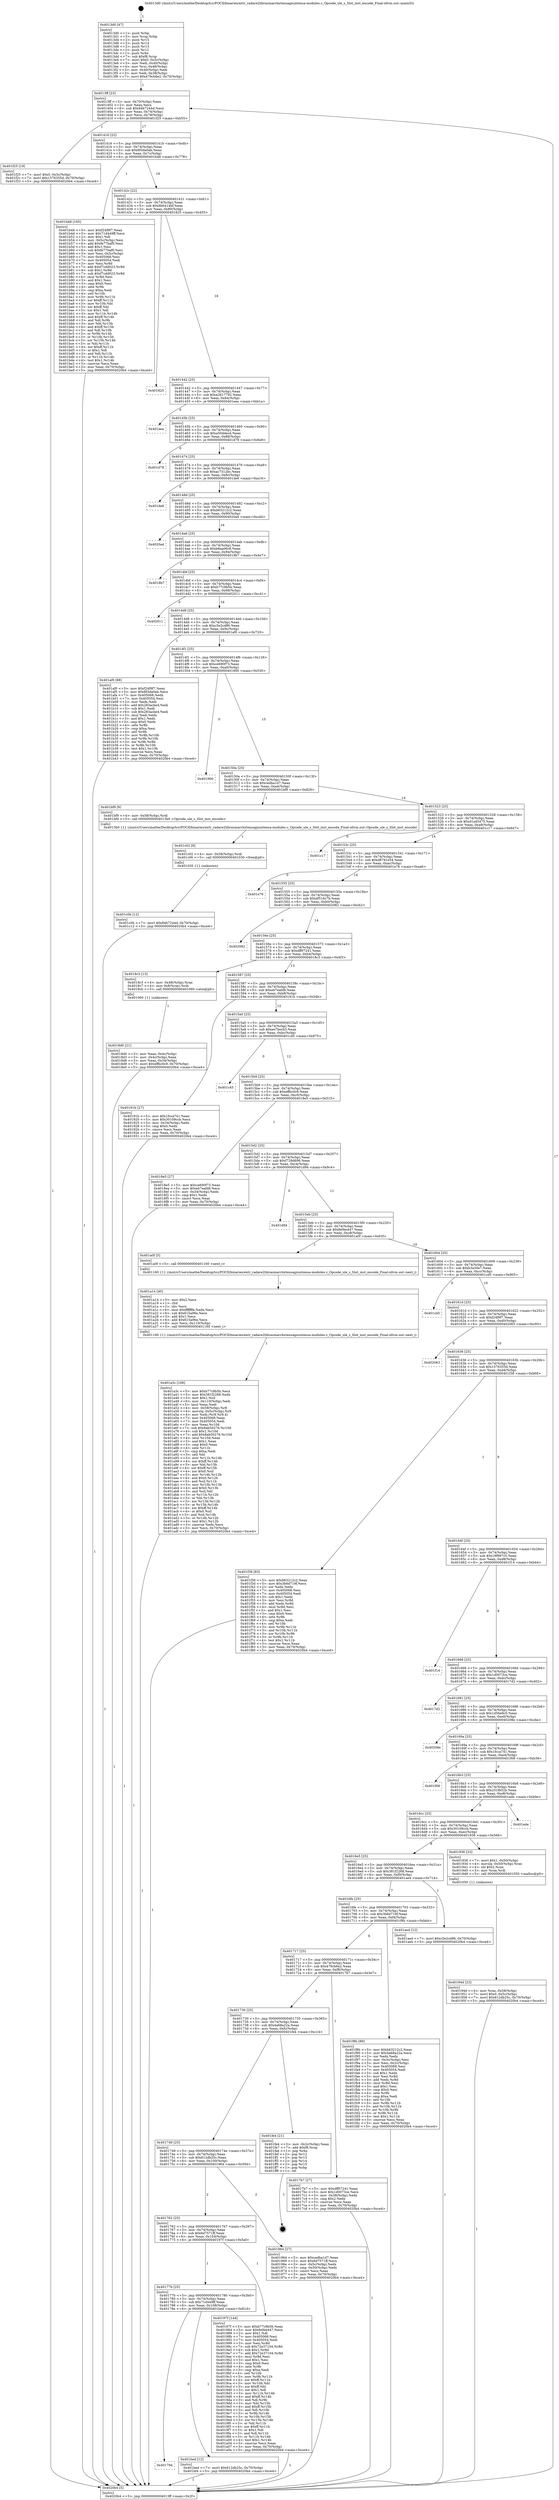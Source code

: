digraph "0x4013d0" {
  label = "0x4013d0 (/mnt/c/Users/mathe/Desktop/tcc/POCII/binaries/extr_radare2librasmarchxtensagnuxtensa-modules.c_Opcode_ule_s_Slot_inst_encode_Final-ollvm.out::main(0))"
  labelloc = "t"
  node[shape=record]

  Entry [label="",width=0.3,height=0.3,shape=circle,fillcolor=black,style=filled]
  "0x4013ff" [label="{
     0x4013ff [23]\l
     | [instrs]\l
     &nbsp;&nbsp;0x4013ff \<+3\>: mov -0x70(%rbp),%eax\l
     &nbsp;&nbsp;0x401402 \<+2\>: mov %eax,%ecx\l
     &nbsp;&nbsp;0x401404 \<+6\>: sub $0x84b7244d,%ecx\l
     &nbsp;&nbsp;0x40140a \<+3\>: mov %eax,-0x74(%rbp)\l
     &nbsp;&nbsp;0x40140d \<+3\>: mov %ecx,-0x78(%rbp)\l
     &nbsp;&nbsp;0x401410 \<+6\>: je 0000000000401f25 \<main+0xb55\>\l
  }"]
  "0x401f25" [label="{
     0x401f25 [19]\l
     | [instrs]\l
     &nbsp;&nbsp;0x401f25 \<+7\>: movl $0x0,-0x3c(%rbp)\l
     &nbsp;&nbsp;0x401f2c \<+7\>: movl $0x1576355d,-0x70(%rbp)\l
     &nbsp;&nbsp;0x401f33 \<+5\>: jmp 00000000004020b4 \<main+0xce4\>\l
  }"]
  "0x401416" [label="{
     0x401416 [22]\l
     | [instrs]\l
     &nbsp;&nbsp;0x401416 \<+5\>: jmp 000000000040141b \<main+0x4b\>\l
     &nbsp;&nbsp;0x40141b \<+3\>: mov -0x74(%rbp),%eax\l
     &nbsp;&nbsp;0x40141e \<+5\>: sub $0x8f3da0ab,%eax\l
     &nbsp;&nbsp;0x401423 \<+3\>: mov %eax,-0x7c(%rbp)\l
     &nbsp;&nbsp;0x401426 \<+6\>: je 0000000000401b48 \<main+0x778\>\l
  }"]
  Exit [label="",width=0.3,height=0.3,shape=circle,fillcolor=black,style=filled,peripheries=2]
  "0x401b48" [label="{
     0x401b48 [165]\l
     | [instrs]\l
     &nbsp;&nbsp;0x401b48 \<+5\>: mov $0xf24f9f7,%eax\l
     &nbsp;&nbsp;0x401b4d \<+5\>: mov $0x71d449ff,%ecx\l
     &nbsp;&nbsp;0x401b52 \<+2\>: mov $0x1,%dl\l
     &nbsp;&nbsp;0x401b54 \<+3\>: mov -0x5c(%rbp),%esi\l
     &nbsp;&nbsp;0x401b57 \<+6\>: add $0xfe77baf0,%esi\l
     &nbsp;&nbsp;0x401b5d \<+3\>: add $0x1,%esi\l
     &nbsp;&nbsp;0x401b60 \<+6\>: sub $0xfe77baf0,%esi\l
     &nbsp;&nbsp;0x401b66 \<+3\>: mov %esi,-0x5c(%rbp)\l
     &nbsp;&nbsp;0x401b69 \<+7\>: mov 0x405068,%esi\l
     &nbsp;&nbsp;0x401b70 \<+7\>: mov 0x405054,%edi\l
     &nbsp;&nbsp;0x401b77 \<+3\>: mov %esi,%r8d\l
     &nbsp;&nbsp;0x401b7a \<+7\>: add $0xf7cdd023,%r8d\l
     &nbsp;&nbsp;0x401b81 \<+4\>: sub $0x1,%r8d\l
     &nbsp;&nbsp;0x401b85 \<+7\>: sub $0xf7cdd023,%r8d\l
     &nbsp;&nbsp;0x401b8c \<+4\>: imul %r8d,%esi\l
     &nbsp;&nbsp;0x401b90 \<+3\>: and $0x1,%esi\l
     &nbsp;&nbsp;0x401b93 \<+3\>: cmp $0x0,%esi\l
     &nbsp;&nbsp;0x401b96 \<+4\>: sete %r9b\l
     &nbsp;&nbsp;0x401b9a \<+3\>: cmp $0xa,%edi\l
     &nbsp;&nbsp;0x401b9d \<+4\>: setl %r10b\l
     &nbsp;&nbsp;0x401ba1 \<+3\>: mov %r9b,%r11b\l
     &nbsp;&nbsp;0x401ba4 \<+4\>: xor $0xff,%r11b\l
     &nbsp;&nbsp;0x401ba8 \<+3\>: mov %r10b,%bl\l
     &nbsp;&nbsp;0x401bab \<+3\>: xor $0xff,%bl\l
     &nbsp;&nbsp;0x401bae \<+3\>: xor $0x1,%dl\l
     &nbsp;&nbsp;0x401bb1 \<+3\>: mov %r11b,%r14b\l
     &nbsp;&nbsp;0x401bb4 \<+4\>: and $0xff,%r14b\l
     &nbsp;&nbsp;0x401bb8 \<+3\>: and %dl,%r9b\l
     &nbsp;&nbsp;0x401bbb \<+3\>: mov %bl,%r15b\l
     &nbsp;&nbsp;0x401bbe \<+4\>: and $0xff,%r15b\l
     &nbsp;&nbsp;0x401bc2 \<+3\>: and %dl,%r10b\l
     &nbsp;&nbsp;0x401bc5 \<+3\>: or %r9b,%r14b\l
     &nbsp;&nbsp;0x401bc8 \<+3\>: or %r10b,%r15b\l
     &nbsp;&nbsp;0x401bcb \<+3\>: xor %r15b,%r14b\l
     &nbsp;&nbsp;0x401bce \<+3\>: or %bl,%r11b\l
     &nbsp;&nbsp;0x401bd1 \<+4\>: xor $0xff,%r11b\l
     &nbsp;&nbsp;0x401bd5 \<+3\>: or $0x1,%dl\l
     &nbsp;&nbsp;0x401bd8 \<+3\>: and %dl,%r11b\l
     &nbsp;&nbsp;0x401bdb \<+3\>: or %r11b,%r14b\l
     &nbsp;&nbsp;0x401bde \<+4\>: test $0x1,%r14b\l
     &nbsp;&nbsp;0x401be2 \<+3\>: cmovne %ecx,%eax\l
     &nbsp;&nbsp;0x401be5 \<+3\>: mov %eax,-0x70(%rbp)\l
     &nbsp;&nbsp;0x401be8 \<+5\>: jmp 00000000004020b4 \<main+0xce4\>\l
  }"]
  "0x40142c" [label="{
     0x40142c [22]\l
     | [instrs]\l
     &nbsp;&nbsp;0x40142c \<+5\>: jmp 0000000000401431 \<main+0x61\>\l
     &nbsp;&nbsp;0x401431 \<+3\>: mov -0x74(%rbp),%eax\l
     &nbsp;&nbsp;0x401434 \<+5\>: sub $0x9b6414bf,%eax\l
     &nbsp;&nbsp;0x401439 \<+3\>: mov %eax,-0x80(%rbp)\l
     &nbsp;&nbsp;0x40143c \<+6\>: je 0000000000401825 \<main+0x455\>\l
  }"]
  "0x401c0b" [label="{
     0x401c0b [12]\l
     | [instrs]\l
     &nbsp;&nbsp;0x401c0b \<+7\>: movl $0x84b7244d,-0x70(%rbp)\l
     &nbsp;&nbsp;0x401c12 \<+5\>: jmp 00000000004020b4 \<main+0xce4\>\l
  }"]
  "0x401825" [label="{
     0x401825\l
  }", style=dashed]
  "0x401442" [label="{
     0x401442 [25]\l
     | [instrs]\l
     &nbsp;&nbsp;0x401442 \<+5\>: jmp 0000000000401447 \<main+0x77\>\l
     &nbsp;&nbsp;0x401447 \<+3\>: mov -0x74(%rbp),%eax\l
     &nbsp;&nbsp;0x40144a \<+5\>: sub $0xa2617792,%eax\l
     &nbsp;&nbsp;0x40144f \<+6\>: mov %eax,-0x84(%rbp)\l
     &nbsp;&nbsp;0x401455 \<+6\>: je 0000000000401eea \<main+0xb1a\>\l
  }"]
  "0x401c02" [label="{
     0x401c02 [9]\l
     | [instrs]\l
     &nbsp;&nbsp;0x401c02 \<+4\>: mov -0x58(%rbp),%rdi\l
     &nbsp;&nbsp;0x401c06 \<+5\>: call 0000000000401030 \<free@plt\>\l
     | [calls]\l
     &nbsp;&nbsp;0x401030 \{1\} (unknown)\l
  }"]
  "0x401eea" [label="{
     0x401eea\l
  }", style=dashed]
  "0x40145b" [label="{
     0x40145b [25]\l
     | [instrs]\l
     &nbsp;&nbsp;0x40145b \<+5\>: jmp 0000000000401460 \<main+0x90\>\l
     &nbsp;&nbsp;0x401460 \<+3\>: mov -0x74(%rbp),%eax\l
     &nbsp;&nbsp;0x401463 \<+5\>: sub $0xa50ddecd,%eax\l
     &nbsp;&nbsp;0x401468 \<+6\>: mov %eax,-0x88(%rbp)\l
     &nbsp;&nbsp;0x40146e \<+6\>: je 0000000000401d79 \<main+0x9a9\>\l
  }"]
  "0x401794" [label="{
     0x401794\l
  }", style=dashed]
  "0x401d79" [label="{
     0x401d79\l
  }", style=dashed]
  "0x401474" [label="{
     0x401474 [25]\l
     | [instrs]\l
     &nbsp;&nbsp;0x401474 \<+5\>: jmp 0000000000401479 \<main+0xa9\>\l
     &nbsp;&nbsp;0x401479 \<+3\>: mov -0x74(%rbp),%eax\l
     &nbsp;&nbsp;0x40147c \<+5\>: sub $0xac7312bc,%eax\l
     &nbsp;&nbsp;0x401481 \<+6\>: mov %eax,-0x8c(%rbp)\l
     &nbsp;&nbsp;0x401487 \<+6\>: je 0000000000401de6 \<main+0xa16\>\l
  }"]
  "0x401bed" [label="{
     0x401bed [12]\l
     | [instrs]\l
     &nbsp;&nbsp;0x401bed \<+7\>: movl $0x612db25c,-0x70(%rbp)\l
     &nbsp;&nbsp;0x401bf4 \<+5\>: jmp 00000000004020b4 \<main+0xce4\>\l
  }"]
  "0x401de6" [label="{
     0x401de6\l
  }", style=dashed]
  "0x40148d" [label="{
     0x40148d [25]\l
     | [instrs]\l
     &nbsp;&nbsp;0x40148d \<+5\>: jmp 0000000000401492 \<main+0xc2\>\l
     &nbsp;&nbsp;0x401492 \<+3\>: mov -0x74(%rbp),%eax\l
     &nbsp;&nbsp;0x401495 \<+5\>: sub $0xb63212c2,%eax\l
     &nbsp;&nbsp;0x40149a \<+6\>: mov %eax,-0x90(%rbp)\l
     &nbsp;&nbsp;0x4014a0 \<+6\>: je 00000000004020ad \<main+0xcdd\>\l
  }"]
  "0x401a3c" [label="{
     0x401a3c [168]\l
     | [instrs]\l
     &nbsp;&nbsp;0x401a3c \<+5\>: mov $0xb77c9b5b,%ecx\l
     &nbsp;&nbsp;0x401a41 \<+5\>: mov $0x381f2268,%edx\l
     &nbsp;&nbsp;0x401a46 \<+3\>: mov $0x1,%sil\l
     &nbsp;&nbsp;0x401a49 \<+6\>: mov -0x110(%rbp),%edi\l
     &nbsp;&nbsp;0x401a4f \<+3\>: imul %eax,%edi\l
     &nbsp;&nbsp;0x401a52 \<+4\>: mov -0x58(%rbp),%r8\l
     &nbsp;&nbsp;0x401a56 \<+4\>: movslq -0x5c(%rbp),%r9\l
     &nbsp;&nbsp;0x401a5a \<+4\>: mov %edi,(%r8,%r9,4)\l
     &nbsp;&nbsp;0x401a5e \<+7\>: mov 0x405068,%eax\l
     &nbsp;&nbsp;0x401a65 \<+7\>: mov 0x405054,%edi\l
     &nbsp;&nbsp;0x401a6c \<+3\>: mov %eax,%r10d\l
     &nbsp;&nbsp;0x401a6f \<+7\>: sub $0x8ab50276,%r10d\l
     &nbsp;&nbsp;0x401a76 \<+4\>: sub $0x1,%r10d\l
     &nbsp;&nbsp;0x401a7a \<+7\>: add $0x8ab50276,%r10d\l
     &nbsp;&nbsp;0x401a81 \<+4\>: imul %r10d,%eax\l
     &nbsp;&nbsp;0x401a85 \<+3\>: and $0x1,%eax\l
     &nbsp;&nbsp;0x401a88 \<+3\>: cmp $0x0,%eax\l
     &nbsp;&nbsp;0x401a8b \<+4\>: sete %r11b\l
     &nbsp;&nbsp;0x401a8f \<+3\>: cmp $0xa,%edi\l
     &nbsp;&nbsp;0x401a92 \<+3\>: setl %bl\l
     &nbsp;&nbsp;0x401a95 \<+3\>: mov %r11b,%r14b\l
     &nbsp;&nbsp;0x401a98 \<+4\>: xor $0xff,%r14b\l
     &nbsp;&nbsp;0x401a9c \<+3\>: mov %bl,%r15b\l
     &nbsp;&nbsp;0x401a9f \<+4\>: xor $0xff,%r15b\l
     &nbsp;&nbsp;0x401aa3 \<+4\>: xor $0x0,%sil\l
     &nbsp;&nbsp;0x401aa7 \<+3\>: mov %r14b,%r12b\l
     &nbsp;&nbsp;0x401aaa \<+4\>: and $0x0,%r12b\l
     &nbsp;&nbsp;0x401aae \<+3\>: and %sil,%r11b\l
     &nbsp;&nbsp;0x401ab1 \<+3\>: mov %r15b,%r13b\l
     &nbsp;&nbsp;0x401ab4 \<+4\>: and $0x0,%r13b\l
     &nbsp;&nbsp;0x401ab8 \<+3\>: and %sil,%bl\l
     &nbsp;&nbsp;0x401abb \<+3\>: or %r11b,%r12b\l
     &nbsp;&nbsp;0x401abe \<+3\>: or %bl,%r13b\l
     &nbsp;&nbsp;0x401ac1 \<+3\>: xor %r13b,%r12b\l
     &nbsp;&nbsp;0x401ac4 \<+3\>: or %r15b,%r14b\l
     &nbsp;&nbsp;0x401ac7 \<+4\>: xor $0xff,%r14b\l
     &nbsp;&nbsp;0x401acb \<+4\>: or $0x0,%sil\l
     &nbsp;&nbsp;0x401acf \<+3\>: and %sil,%r14b\l
     &nbsp;&nbsp;0x401ad2 \<+3\>: or %r14b,%r12b\l
     &nbsp;&nbsp;0x401ad5 \<+4\>: test $0x1,%r12b\l
     &nbsp;&nbsp;0x401ad9 \<+3\>: cmovne %edx,%ecx\l
     &nbsp;&nbsp;0x401adc \<+3\>: mov %ecx,-0x70(%rbp)\l
     &nbsp;&nbsp;0x401adf \<+5\>: jmp 00000000004020b4 \<main+0xce4\>\l
  }"]
  "0x4020ad" [label="{
     0x4020ad\l
  }", style=dashed]
  "0x4014a6" [label="{
     0x4014a6 [25]\l
     | [instrs]\l
     &nbsp;&nbsp;0x4014a6 \<+5\>: jmp 00000000004014ab \<main+0xdb\>\l
     &nbsp;&nbsp;0x4014ab \<+3\>: mov -0x74(%rbp),%eax\l
     &nbsp;&nbsp;0x4014ae \<+5\>: sub $0xb6aa06c8,%eax\l
     &nbsp;&nbsp;0x4014b3 \<+6\>: mov %eax,-0x94(%rbp)\l
     &nbsp;&nbsp;0x4014b9 \<+6\>: je 00000000004018b7 \<main+0x4e7\>\l
  }"]
  "0x401a14" [label="{
     0x401a14 [40]\l
     | [instrs]\l
     &nbsp;&nbsp;0x401a14 \<+5\>: mov $0x2,%ecx\l
     &nbsp;&nbsp;0x401a19 \<+1\>: cltd\l
     &nbsp;&nbsp;0x401a1a \<+2\>: idiv %ecx\l
     &nbsp;&nbsp;0x401a1c \<+6\>: imul $0xfffffffe,%edx,%ecx\l
     &nbsp;&nbsp;0x401a22 \<+6\>: sub $0x615a96e,%ecx\l
     &nbsp;&nbsp;0x401a28 \<+3\>: add $0x1,%ecx\l
     &nbsp;&nbsp;0x401a2b \<+6\>: add $0x615a96e,%ecx\l
     &nbsp;&nbsp;0x401a31 \<+6\>: mov %ecx,-0x110(%rbp)\l
     &nbsp;&nbsp;0x401a37 \<+5\>: call 0000000000401160 \<next_i\>\l
     | [calls]\l
     &nbsp;&nbsp;0x401160 \{1\} (/mnt/c/Users/mathe/Desktop/tcc/POCII/binaries/extr_radare2librasmarchxtensagnuxtensa-modules.c_Opcode_ule_s_Slot_inst_encode_Final-ollvm.out::next_i)\l
  }"]
  "0x4018b7" [label="{
     0x4018b7\l
  }", style=dashed]
  "0x4014bf" [label="{
     0x4014bf [25]\l
     | [instrs]\l
     &nbsp;&nbsp;0x4014bf \<+5\>: jmp 00000000004014c4 \<main+0xf4\>\l
     &nbsp;&nbsp;0x4014c4 \<+3\>: mov -0x74(%rbp),%eax\l
     &nbsp;&nbsp;0x4014c7 \<+5\>: sub $0xb77c9b5b,%eax\l
     &nbsp;&nbsp;0x4014cc \<+6\>: mov %eax,-0x98(%rbp)\l
     &nbsp;&nbsp;0x4014d2 \<+6\>: je 0000000000402011 \<main+0xc41\>\l
  }"]
  "0x40177b" [label="{
     0x40177b [25]\l
     | [instrs]\l
     &nbsp;&nbsp;0x40177b \<+5\>: jmp 0000000000401780 \<main+0x3b0\>\l
     &nbsp;&nbsp;0x401780 \<+3\>: mov -0x74(%rbp),%eax\l
     &nbsp;&nbsp;0x401783 \<+5\>: sub $0x71d449ff,%eax\l
     &nbsp;&nbsp;0x401788 \<+6\>: mov %eax,-0x108(%rbp)\l
     &nbsp;&nbsp;0x40178e \<+6\>: je 0000000000401bed \<main+0x81d\>\l
  }"]
  "0x402011" [label="{
     0x402011\l
  }", style=dashed]
  "0x4014d8" [label="{
     0x4014d8 [25]\l
     | [instrs]\l
     &nbsp;&nbsp;0x4014d8 \<+5\>: jmp 00000000004014dd \<main+0x10d\>\l
     &nbsp;&nbsp;0x4014dd \<+3\>: mov -0x74(%rbp),%eax\l
     &nbsp;&nbsp;0x4014e0 \<+5\>: sub $0xc5e2cd86,%eax\l
     &nbsp;&nbsp;0x4014e5 \<+6\>: mov %eax,-0x9c(%rbp)\l
     &nbsp;&nbsp;0x4014eb \<+6\>: je 0000000000401af0 \<main+0x720\>\l
  }"]
  "0x40197f" [label="{
     0x40197f [144]\l
     | [instrs]\l
     &nbsp;&nbsp;0x40197f \<+5\>: mov $0xb77c9b5b,%eax\l
     &nbsp;&nbsp;0x401984 \<+5\>: mov $0xfe0be447,%ecx\l
     &nbsp;&nbsp;0x401989 \<+2\>: mov $0x1,%dl\l
     &nbsp;&nbsp;0x40198b \<+7\>: mov 0x405068,%esi\l
     &nbsp;&nbsp;0x401992 \<+7\>: mov 0x405054,%edi\l
     &nbsp;&nbsp;0x401999 \<+3\>: mov %esi,%r8d\l
     &nbsp;&nbsp;0x40199c \<+7\>: sub $0x72e37104,%r8d\l
     &nbsp;&nbsp;0x4019a3 \<+4\>: sub $0x1,%r8d\l
     &nbsp;&nbsp;0x4019a7 \<+7\>: add $0x72e37104,%r8d\l
     &nbsp;&nbsp;0x4019ae \<+4\>: imul %r8d,%esi\l
     &nbsp;&nbsp;0x4019b2 \<+3\>: and $0x1,%esi\l
     &nbsp;&nbsp;0x4019b5 \<+3\>: cmp $0x0,%esi\l
     &nbsp;&nbsp;0x4019b8 \<+4\>: sete %r9b\l
     &nbsp;&nbsp;0x4019bc \<+3\>: cmp $0xa,%edi\l
     &nbsp;&nbsp;0x4019bf \<+4\>: setl %r10b\l
     &nbsp;&nbsp;0x4019c3 \<+3\>: mov %r9b,%r11b\l
     &nbsp;&nbsp;0x4019c6 \<+4\>: xor $0xff,%r11b\l
     &nbsp;&nbsp;0x4019ca \<+3\>: mov %r10b,%bl\l
     &nbsp;&nbsp;0x4019cd \<+3\>: xor $0xff,%bl\l
     &nbsp;&nbsp;0x4019d0 \<+3\>: xor $0x1,%dl\l
     &nbsp;&nbsp;0x4019d3 \<+3\>: mov %r11b,%r14b\l
     &nbsp;&nbsp;0x4019d6 \<+4\>: and $0xff,%r14b\l
     &nbsp;&nbsp;0x4019da \<+3\>: and %dl,%r9b\l
     &nbsp;&nbsp;0x4019dd \<+3\>: mov %bl,%r15b\l
     &nbsp;&nbsp;0x4019e0 \<+4\>: and $0xff,%r15b\l
     &nbsp;&nbsp;0x4019e4 \<+3\>: and %dl,%r10b\l
     &nbsp;&nbsp;0x4019e7 \<+3\>: or %r9b,%r14b\l
     &nbsp;&nbsp;0x4019ea \<+3\>: or %r10b,%r15b\l
     &nbsp;&nbsp;0x4019ed \<+3\>: xor %r15b,%r14b\l
     &nbsp;&nbsp;0x4019f0 \<+3\>: or %bl,%r11b\l
     &nbsp;&nbsp;0x4019f3 \<+4\>: xor $0xff,%r11b\l
     &nbsp;&nbsp;0x4019f7 \<+3\>: or $0x1,%dl\l
     &nbsp;&nbsp;0x4019fa \<+3\>: and %dl,%r11b\l
     &nbsp;&nbsp;0x4019fd \<+3\>: or %r11b,%r14b\l
     &nbsp;&nbsp;0x401a00 \<+4\>: test $0x1,%r14b\l
     &nbsp;&nbsp;0x401a04 \<+3\>: cmovne %ecx,%eax\l
     &nbsp;&nbsp;0x401a07 \<+3\>: mov %eax,-0x70(%rbp)\l
     &nbsp;&nbsp;0x401a0a \<+5\>: jmp 00000000004020b4 \<main+0xce4\>\l
  }"]
  "0x401af0" [label="{
     0x401af0 [88]\l
     | [instrs]\l
     &nbsp;&nbsp;0x401af0 \<+5\>: mov $0xf24f9f7,%eax\l
     &nbsp;&nbsp;0x401af5 \<+5\>: mov $0x8f3da0ab,%ecx\l
     &nbsp;&nbsp;0x401afa \<+7\>: mov 0x405068,%edx\l
     &nbsp;&nbsp;0x401b01 \<+7\>: mov 0x405054,%esi\l
     &nbsp;&nbsp;0x401b08 \<+2\>: mov %edx,%edi\l
     &nbsp;&nbsp;0x401b0a \<+6\>: add $0x283acbe4,%edi\l
     &nbsp;&nbsp;0x401b10 \<+3\>: sub $0x1,%edi\l
     &nbsp;&nbsp;0x401b13 \<+6\>: sub $0x283acbe4,%edi\l
     &nbsp;&nbsp;0x401b19 \<+3\>: imul %edi,%edx\l
     &nbsp;&nbsp;0x401b1c \<+3\>: and $0x1,%edx\l
     &nbsp;&nbsp;0x401b1f \<+3\>: cmp $0x0,%edx\l
     &nbsp;&nbsp;0x401b22 \<+4\>: sete %r8b\l
     &nbsp;&nbsp;0x401b26 \<+3\>: cmp $0xa,%esi\l
     &nbsp;&nbsp;0x401b29 \<+4\>: setl %r9b\l
     &nbsp;&nbsp;0x401b2d \<+3\>: mov %r8b,%r10b\l
     &nbsp;&nbsp;0x401b30 \<+3\>: and %r9b,%r10b\l
     &nbsp;&nbsp;0x401b33 \<+3\>: xor %r9b,%r8b\l
     &nbsp;&nbsp;0x401b36 \<+3\>: or %r8b,%r10b\l
     &nbsp;&nbsp;0x401b39 \<+4\>: test $0x1,%r10b\l
     &nbsp;&nbsp;0x401b3d \<+3\>: cmovne %ecx,%eax\l
     &nbsp;&nbsp;0x401b40 \<+3\>: mov %eax,-0x70(%rbp)\l
     &nbsp;&nbsp;0x401b43 \<+5\>: jmp 00000000004020b4 \<main+0xce4\>\l
  }"]
  "0x4014f1" [label="{
     0x4014f1 [25]\l
     | [instrs]\l
     &nbsp;&nbsp;0x4014f1 \<+5\>: jmp 00000000004014f6 \<main+0x126\>\l
     &nbsp;&nbsp;0x4014f6 \<+3\>: mov -0x74(%rbp),%eax\l
     &nbsp;&nbsp;0x4014f9 \<+5\>: sub $0xce690f73,%eax\l
     &nbsp;&nbsp;0x4014fe \<+6\>: mov %eax,-0xa0(%rbp)\l
     &nbsp;&nbsp;0x401504 \<+6\>: je 0000000000401900 \<main+0x530\>\l
  }"]
  "0x401762" [label="{
     0x401762 [25]\l
     | [instrs]\l
     &nbsp;&nbsp;0x401762 \<+5\>: jmp 0000000000401767 \<main+0x397\>\l
     &nbsp;&nbsp;0x401767 \<+3\>: mov -0x74(%rbp),%eax\l
     &nbsp;&nbsp;0x40176a \<+5\>: sub $0x6d7571ff,%eax\l
     &nbsp;&nbsp;0x40176f \<+6\>: mov %eax,-0x104(%rbp)\l
     &nbsp;&nbsp;0x401775 \<+6\>: je 000000000040197f \<main+0x5af\>\l
  }"]
  "0x401900" [label="{
     0x401900\l
  }", style=dashed]
  "0x40150a" [label="{
     0x40150a [25]\l
     | [instrs]\l
     &nbsp;&nbsp;0x40150a \<+5\>: jmp 000000000040150f \<main+0x13f\>\l
     &nbsp;&nbsp;0x40150f \<+3\>: mov -0x74(%rbp),%eax\l
     &nbsp;&nbsp;0x401512 \<+5\>: sub $0xcedba1d7,%eax\l
     &nbsp;&nbsp;0x401517 \<+6\>: mov %eax,-0xa4(%rbp)\l
     &nbsp;&nbsp;0x40151d \<+6\>: je 0000000000401bf9 \<main+0x829\>\l
  }"]
  "0x401964" [label="{
     0x401964 [27]\l
     | [instrs]\l
     &nbsp;&nbsp;0x401964 \<+5\>: mov $0xcedba1d7,%eax\l
     &nbsp;&nbsp;0x401969 \<+5\>: mov $0x6d7571ff,%ecx\l
     &nbsp;&nbsp;0x40196e \<+3\>: mov -0x5c(%rbp),%edx\l
     &nbsp;&nbsp;0x401971 \<+3\>: cmp -0x50(%rbp),%edx\l
     &nbsp;&nbsp;0x401974 \<+3\>: cmovl %ecx,%eax\l
     &nbsp;&nbsp;0x401977 \<+3\>: mov %eax,-0x70(%rbp)\l
     &nbsp;&nbsp;0x40197a \<+5\>: jmp 00000000004020b4 \<main+0xce4\>\l
  }"]
  "0x401bf9" [label="{
     0x401bf9 [9]\l
     | [instrs]\l
     &nbsp;&nbsp;0x401bf9 \<+4\>: mov -0x58(%rbp),%rdi\l
     &nbsp;&nbsp;0x401bfd \<+5\>: call 00000000004013b0 \<Opcode_ule_s_Slot_inst_encode\>\l
     | [calls]\l
     &nbsp;&nbsp;0x4013b0 \{1\} (/mnt/c/Users/mathe/Desktop/tcc/POCII/binaries/extr_radare2librasmarchxtensagnuxtensa-modules.c_Opcode_ule_s_Slot_inst_encode_Final-ollvm.out::Opcode_ule_s_Slot_inst_encode)\l
  }"]
  "0x401523" [label="{
     0x401523 [25]\l
     | [instrs]\l
     &nbsp;&nbsp;0x401523 \<+5\>: jmp 0000000000401528 \<main+0x158\>\l
     &nbsp;&nbsp;0x401528 \<+3\>: mov -0x74(%rbp),%eax\l
     &nbsp;&nbsp;0x40152b \<+5\>: sub $0xd1a45475,%eax\l
     &nbsp;&nbsp;0x401530 \<+6\>: mov %eax,-0xa8(%rbp)\l
     &nbsp;&nbsp;0x401536 \<+6\>: je 0000000000401c17 \<main+0x847\>\l
  }"]
  "0x401749" [label="{
     0x401749 [25]\l
     | [instrs]\l
     &nbsp;&nbsp;0x401749 \<+5\>: jmp 000000000040174e \<main+0x37e\>\l
     &nbsp;&nbsp;0x40174e \<+3\>: mov -0x74(%rbp),%eax\l
     &nbsp;&nbsp;0x401751 \<+5\>: sub $0x612db25c,%eax\l
     &nbsp;&nbsp;0x401756 \<+6\>: mov %eax,-0x100(%rbp)\l
     &nbsp;&nbsp;0x40175c \<+6\>: je 0000000000401964 \<main+0x594\>\l
  }"]
  "0x401c17" [label="{
     0x401c17\l
  }", style=dashed]
  "0x40153c" [label="{
     0x40153c [25]\l
     | [instrs]\l
     &nbsp;&nbsp;0x40153c \<+5\>: jmp 0000000000401541 \<main+0x171\>\l
     &nbsp;&nbsp;0x401541 \<+3\>: mov -0x74(%rbp),%eax\l
     &nbsp;&nbsp;0x401544 \<+5\>: sub $0xd8791e54,%eax\l
     &nbsp;&nbsp;0x401549 \<+6\>: mov %eax,-0xac(%rbp)\l
     &nbsp;&nbsp;0x40154f \<+6\>: je 0000000000401e76 \<main+0xaa6\>\l
  }"]
  "0x401fe4" [label="{
     0x401fe4 [21]\l
     | [instrs]\l
     &nbsp;&nbsp;0x401fe4 \<+3\>: mov -0x2c(%rbp),%eax\l
     &nbsp;&nbsp;0x401fe7 \<+7\>: add $0xf8,%rsp\l
     &nbsp;&nbsp;0x401fee \<+1\>: pop %rbx\l
     &nbsp;&nbsp;0x401fef \<+2\>: pop %r12\l
     &nbsp;&nbsp;0x401ff1 \<+2\>: pop %r13\l
     &nbsp;&nbsp;0x401ff3 \<+2\>: pop %r14\l
     &nbsp;&nbsp;0x401ff5 \<+2\>: pop %r15\l
     &nbsp;&nbsp;0x401ff7 \<+1\>: pop %rbp\l
     &nbsp;&nbsp;0x401ff8 \<+1\>: ret\l
  }"]
  "0x401e76" [label="{
     0x401e76\l
  }", style=dashed]
  "0x401555" [label="{
     0x401555 [25]\l
     | [instrs]\l
     &nbsp;&nbsp;0x401555 \<+5\>: jmp 000000000040155a \<main+0x18a\>\l
     &nbsp;&nbsp;0x40155a \<+3\>: mov -0x74(%rbp),%eax\l
     &nbsp;&nbsp;0x40155d \<+5\>: sub $0xdf516c7b,%eax\l
     &nbsp;&nbsp;0x401562 \<+6\>: mov %eax,-0xb0(%rbp)\l
     &nbsp;&nbsp;0x401568 \<+6\>: je 0000000000402082 \<main+0xcb2\>\l
  }"]
  "0x40194d" [label="{
     0x40194d [23]\l
     | [instrs]\l
     &nbsp;&nbsp;0x40194d \<+4\>: mov %rax,-0x58(%rbp)\l
     &nbsp;&nbsp;0x401951 \<+7\>: movl $0x0,-0x5c(%rbp)\l
     &nbsp;&nbsp;0x401958 \<+7\>: movl $0x612db25c,-0x70(%rbp)\l
     &nbsp;&nbsp;0x40195f \<+5\>: jmp 00000000004020b4 \<main+0xce4\>\l
  }"]
  "0x402082" [label="{
     0x402082\l
  }", style=dashed]
  "0x40156e" [label="{
     0x40156e [25]\l
     | [instrs]\l
     &nbsp;&nbsp;0x40156e \<+5\>: jmp 0000000000401573 \<main+0x1a3\>\l
     &nbsp;&nbsp;0x401573 \<+3\>: mov -0x74(%rbp),%eax\l
     &nbsp;&nbsp;0x401576 \<+5\>: sub $0xdff07241,%eax\l
     &nbsp;&nbsp;0x40157b \<+6\>: mov %eax,-0xb4(%rbp)\l
     &nbsp;&nbsp;0x401581 \<+6\>: je 00000000004018c3 \<main+0x4f3\>\l
  }"]
  "0x4018d0" [label="{
     0x4018d0 [21]\l
     | [instrs]\l
     &nbsp;&nbsp;0x4018d0 \<+3\>: mov %eax,-0x4c(%rbp)\l
     &nbsp;&nbsp;0x4018d3 \<+3\>: mov -0x4c(%rbp),%eax\l
     &nbsp;&nbsp;0x4018d6 \<+3\>: mov %eax,-0x34(%rbp)\l
     &nbsp;&nbsp;0x4018d9 \<+7\>: movl $0xeffbc0c9,-0x70(%rbp)\l
     &nbsp;&nbsp;0x4018e0 \<+5\>: jmp 00000000004020b4 \<main+0xce4\>\l
  }"]
  "0x4018c3" [label="{
     0x4018c3 [13]\l
     | [instrs]\l
     &nbsp;&nbsp;0x4018c3 \<+4\>: mov -0x48(%rbp),%rax\l
     &nbsp;&nbsp;0x4018c7 \<+4\>: mov 0x8(%rax),%rdi\l
     &nbsp;&nbsp;0x4018cb \<+5\>: call 0000000000401060 \<atoi@plt\>\l
     | [calls]\l
     &nbsp;&nbsp;0x401060 \{1\} (unknown)\l
  }"]
  "0x401587" [label="{
     0x401587 [25]\l
     | [instrs]\l
     &nbsp;&nbsp;0x401587 \<+5\>: jmp 000000000040158c \<main+0x1bc\>\l
     &nbsp;&nbsp;0x40158c \<+3\>: mov -0x74(%rbp),%eax\l
     &nbsp;&nbsp;0x40158f \<+5\>: sub $0xeb7eafd8,%eax\l
     &nbsp;&nbsp;0x401594 \<+6\>: mov %eax,-0xb8(%rbp)\l
     &nbsp;&nbsp;0x40159a \<+6\>: je 000000000040191b \<main+0x54b\>\l
  }"]
  "0x4013d0" [label="{
     0x4013d0 [47]\l
     | [instrs]\l
     &nbsp;&nbsp;0x4013d0 \<+1\>: push %rbp\l
     &nbsp;&nbsp;0x4013d1 \<+3\>: mov %rsp,%rbp\l
     &nbsp;&nbsp;0x4013d4 \<+2\>: push %r15\l
     &nbsp;&nbsp;0x4013d6 \<+2\>: push %r14\l
     &nbsp;&nbsp;0x4013d8 \<+2\>: push %r13\l
     &nbsp;&nbsp;0x4013da \<+2\>: push %r12\l
     &nbsp;&nbsp;0x4013dc \<+1\>: push %rbx\l
     &nbsp;&nbsp;0x4013dd \<+7\>: sub $0xf8,%rsp\l
     &nbsp;&nbsp;0x4013e4 \<+7\>: movl $0x0,-0x3c(%rbp)\l
     &nbsp;&nbsp;0x4013eb \<+3\>: mov %edi,-0x40(%rbp)\l
     &nbsp;&nbsp;0x4013ee \<+4\>: mov %rsi,-0x48(%rbp)\l
     &nbsp;&nbsp;0x4013f2 \<+3\>: mov -0x40(%rbp),%edi\l
     &nbsp;&nbsp;0x4013f5 \<+3\>: mov %edi,-0x38(%rbp)\l
     &nbsp;&nbsp;0x4013f8 \<+7\>: movl $0x479cb6e2,-0x70(%rbp)\l
  }"]
  "0x40191b" [label="{
     0x40191b [27]\l
     | [instrs]\l
     &nbsp;&nbsp;0x40191b \<+5\>: mov $0x1fcca741,%eax\l
     &nbsp;&nbsp;0x401920 \<+5\>: mov $0x30109ccb,%ecx\l
     &nbsp;&nbsp;0x401925 \<+3\>: mov -0x34(%rbp),%edx\l
     &nbsp;&nbsp;0x401928 \<+3\>: cmp $0x0,%edx\l
     &nbsp;&nbsp;0x40192b \<+3\>: cmove %ecx,%eax\l
     &nbsp;&nbsp;0x40192e \<+3\>: mov %eax,-0x70(%rbp)\l
     &nbsp;&nbsp;0x401931 \<+5\>: jmp 00000000004020b4 \<main+0xce4\>\l
  }"]
  "0x4015a0" [label="{
     0x4015a0 [25]\l
     | [instrs]\l
     &nbsp;&nbsp;0x4015a0 \<+5\>: jmp 00000000004015a5 \<main+0x1d5\>\l
     &nbsp;&nbsp;0x4015a5 \<+3\>: mov -0x74(%rbp),%eax\l
     &nbsp;&nbsp;0x4015a8 \<+5\>: sub $0xee7becb3,%eax\l
     &nbsp;&nbsp;0x4015ad \<+6\>: mov %eax,-0xbc(%rbp)\l
     &nbsp;&nbsp;0x4015b3 \<+6\>: je 0000000000401c45 \<main+0x875\>\l
  }"]
  "0x4020b4" [label="{
     0x4020b4 [5]\l
     | [instrs]\l
     &nbsp;&nbsp;0x4020b4 \<+5\>: jmp 00000000004013ff \<main+0x2f\>\l
  }"]
  "0x401c45" [label="{
     0x401c45\l
  }", style=dashed]
  "0x4015b9" [label="{
     0x4015b9 [25]\l
     | [instrs]\l
     &nbsp;&nbsp;0x4015b9 \<+5\>: jmp 00000000004015be \<main+0x1ee\>\l
     &nbsp;&nbsp;0x4015be \<+3\>: mov -0x74(%rbp),%eax\l
     &nbsp;&nbsp;0x4015c1 \<+5\>: sub $0xeffbc0c9,%eax\l
     &nbsp;&nbsp;0x4015c6 \<+6\>: mov %eax,-0xc0(%rbp)\l
     &nbsp;&nbsp;0x4015cc \<+6\>: je 00000000004018e5 \<main+0x515\>\l
  }"]
  "0x401730" [label="{
     0x401730 [25]\l
     | [instrs]\l
     &nbsp;&nbsp;0x401730 \<+5\>: jmp 0000000000401735 \<main+0x365\>\l
     &nbsp;&nbsp;0x401735 \<+3\>: mov -0x74(%rbp),%eax\l
     &nbsp;&nbsp;0x401738 \<+5\>: sub $0x4a68a22a,%eax\l
     &nbsp;&nbsp;0x40173d \<+6\>: mov %eax,-0xfc(%rbp)\l
     &nbsp;&nbsp;0x401743 \<+6\>: je 0000000000401fe4 \<main+0xc14\>\l
  }"]
  "0x4018e5" [label="{
     0x4018e5 [27]\l
     | [instrs]\l
     &nbsp;&nbsp;0x4018e5 \<+5\>: mov $0xce690f73,%eax\l
     &nbsp;&nbsp;0x4018ea \<+5\>: mov $0xeb7eafd8,%ecx\l
     &nbsp;&nbsp;0x4018ef \<+3\>: mov -0x34(%rbp),%edx\l
     &nbsp;&nbsp;0x4018f2 \<+3\>: cmp $0x1,%edx\l
     &nbsp;&nbsp;0x4018f5 \<+3\>: cmovl %ecx,%eax\l
     &nbsp;&nbsp;0x4018f8 \<+3\>: mov %eax,-0x70(%rbp)\l
     &nbsp;&nbsp;0x4018fb \<+5\>: jmp 00000000004020b4 \<main+0xce4\>\l
  }"]
  "0x4015d2" [label="{
     0x4015d2 [25]\l
     | [instrs]\l
     &nbsp;&nbsp;0x4015d2 \<+5\>: jmp 00000000004015d7 \<main+0x207\>\l
     &nbsp;&nbsp;0x4015d7 \<+3\>: mov -0x74(%rbp),%eax\l
     &nbsp;&nbsp;0x4015da \<+5\>: sub $0xf728d696,%eax\l
     &nbsp;&nbsp;0x4015df \<+6\>: mov %eax,-0xc4(%rbp)\l
     &nbsp;&nbsp;0x4015e5 \<+6\>: je 0000000000401d94 \<main+0x9c4\>\l
  }"]
  "0x4017b7" [label="{
     0x4017b7 [27]\l
     | [instrs]\l
     &nbsp;&nbsp;0x4017b7 \<+5\>: mov $0xdff07241,%eax\l
     &nbsp;&nbsp;0x4017bc \<+5\>: mov $0x1d0073ce,%ecx\l
     &nbsp;&nbsp;0x4017c1 \<+3\>: mov -0x38(%rbp),%edx\l
     &nbsp;&nbsp;0x4017c4 \<+3\>: cmp $0x2,%edx\l
     &nbsp;&nbsp;0x4017c7 \<+3\>: cmovne %ecx,%eax\l
     &nbsp;&nbsp;0x4017ca \<+3\>: mov %eax,-0x70(%rbp)\l
     &nbsp;&nbsp;0x4017cd \<+5\>: jmp 00000000004020b4 \<main+0xce4\>\l
  }"]
  "0x401d94" [label="{
     0x401d94\l
  }", style=dashed]
  "0x4015eb" [label="{
     0x4015eb [25]\l
     | [instrs]\l
     &nbsp;&nbsp;0x4015eb \<+5\>: jmp 00000000004015f0 \<main+0x220\>\l
     &nbsp;&nbsp;0x4015f0 \<+3\>: mov -0x74(%rbp),%eax\l
     &nbsp;&nbsp;0x4015f3 \<+5\>: sub $0xfe0be447,%eax\l
     &nbsp;&nbsp;0x4015f8 \<+6\>: mov %eax,-0xc8(%rbp)\l
     &nbsp;&nbsp;0x4015fe \<+6\>: je 0000000000401a0f \<main+0x63f\>\l
  }"]
  "0x401717" [label="{
     0x401717 [25]\l
     | [instrs]\l
     &nbsp;&nbsp;0x401717 \<+5\>: jmp 000000000040171c \<main+0x34c\>\l
     &nbsp;&nbsp;0x40171c \<+3\>: mov -0x74(%rbp),%eax\l
     &nbsp;&nbsp;0x40171f \<+5\>: sub $0x479cb6e2,%eax\l
     &nbsp;&nbsp;0x401724 \<+6\>: mov %eax,-0xf8(%rbp)\l
     &nbsp;&nbsp;0x40172a \<+6\>: je 00000000004017b7 \<main+0x3e7\>\l
  }"]
  "0x401a0f" [label="{
     0x401a0f [5]\l
     | [instrs]\l
     &nbsp;&nbsp;0x401a0f \<+5\>: call 0000000000401160 \<next_i\>\l
     | [calls]\l
     &nbsp;&nbsp;0x401160 \{1\} (/mnt/c/Users/mathe/Desktop/tcc/POCII/binaries/extr_radare2librasmarchxtensagnuxtensa-modules.c_Opcode_ule_s_Slot_inst_encode_Final-ollvm.out::next_i)\l
  }"]
  "0x401604" [label="{
     0x401604 [25]\l
     | [instrs]\l
     &nbsp;&nbsp;0x401604 \<+5\>: jmp 0000000000401609 \<main+0x239\>\l
     &nbsp;&nbsp;0x401609 \<+3\>: mov -0x74(%rbp),%eax\l
     &nbsp;&nbsp;0x40160c \<+5\>: sub $0xb3a30e7,%eax\l
     &nbsp;&nbsp;0x401611 \<+6\>: mov %eax,-0xcc(%rbp)\l
     &nbsp;&nbsp;0x401617 \<+6\>: je 0000000000401cd5 \<main+0x905\>\l
  }"]
  "0x401f8b" [label="{
     0x401f8b [89]\l
     | [instrs]\l
     &nbsp;&nbsp;0x401f8b \<+5\>: mov $0xb63212c2,%eax\l
     &nbsp;&nbsp;0x401f90 \<+5\>: mov $0x4a68a22a,%ecx\l
     &nbsp;&nbsp;0x401f95 \<+2\>: xor %edx,%edx\l
     &nbsp;&nbsp;0x401f97 \<+3\>: mov -0x3c(%rbp),%esi\l
     &nbsp;&nbsp;0x401f9a \<+3\>: mov %esi,-0x2c(%rbp)\l
     &nbsp;&nbsp;0x401f9d \<+7\>: mov 0x405068,%esi\l
     &nbsp;&nbsp;0x401fa4 \<+7\>: mov 0x405054,%edi\l
     &nbsp;&nbsp;0x401fab \<+3\>: sub $0x1,%edx\l
     &nbsp;&nbsp;0x401fae \<+3\>: mov %esi,%r8d\l
     &nbsp;&nbsp;0x401fb1 \<+3\>: add %edx,%r8d\l
     &nbsp;&nbsp;0x401fb4 \<+4\>: imul %r8d,%esi\l
     &nbsp;&nbsp;0x401fb8 \<+3\>: and $0x1,%esi\l
     &nbsp;&nbsp;0x401fbb \<+3\>: cmp $0x0,%esi\l
     &nbsp;&nbsp;0x401fbe \<+4\>: sete %r9b\l
     &nbsp;&nbsp;0x401fc2 \<+3\>: cmp $0xa,%edi\l
     &nbsp;&nbsp;0x401fc5 \<+4\>: setl %r10b\l
     &nbsp;&nbsp;0x401fc9 \<+3\>: mov %r9b,%r11b\l
     &nbsp;&nbsp;0x401fcc \<+3\>: and %r10b,%r11b\l
     &nbsp;&nbsp;0x401fcf \<+3\>: xor %r10b,%r9b\l
     &nbsp;&nbsp;0x401fd2 \<+3\>: or %r9b,%r11b\l
     &nbsp;&nbsp;0x401fd5 \<+4\>: test $0x1,%r11b\l
     &nbsp;&nbsp;0x401fd9 \<+3\>: cmovne %ecx,%eax\l
     &nbsp;&nbsp;0x401fdc \<+3\>: mov %eax,-0x70(%rbp)\l
     &nbsp;&nbsp;0x401fdf \<+5\>: jmp 00000000004020b4 \<main+0xce4\>\l
  }"]
  "0x401cd5" [label="{
     0x401cd5\l
  }", style=dashed]
  "0x40161d" [label="{
     0x40161d [25]\l
     | [instrs]\l
     &nbsp;&nbsp;0x40161d \<+5\>: jmp 0000000000401622 \<main+0x252\>\l
     &nbsp;&nbsp;0x401622 \<+3\>: mov -0x74(%rbp),%eax\l
     &nbsp;&nbsp;0x401625 \<+5\>: sub $0xf24f9f7,%eax\l
     &nbsp;&nbsp;0x40162a \<+6\>: mov %eax,-0xd0(%rbp)\l
     &nbsp;&nbsp;0x401630 \<+6\>: je 0000000000402063 \<main+0xc93\>\l
  }"]
  "0x4016fe" [label="{
     0x4016fe [25]\l
     | [instrs]\l
     &nbsp;&nbsp;0x4016fe \<+5\>: jmp 0000000000401703 \<main+0x333\>\l
     &nbsp;&nbsp;0x401703 \<+3\>: mov -0x74(%rbp),%eax\l
     &nbsp;&nbsp;0x401706 \<+5\>: sub $0x3b6d719f,%eax\l
     &nbsp;&nbsp;0x40170b \<+6\>: mov %eax,-0xf4(%rbp)\l
     &nbsp;&nbsp;0x401711 \<+6\>: je 0000000000401f8b \<main+0xbbb\>\l
  }"]
  "0x402063" [label="{
     0x402063\l
  }", style=dashed]
  "0x401636" [label="{
     0x401636 [25]\l
     | [instrs]\l
     &nbsp;&nbsp;0x401636 \<+5\>: jmp 000000000040163b \<main+0x26b\>\l
     &nbsp;&nbsp;0x40163b \<+3\>: mov -0x74(%rbp),%eax\l
     &nbsp;&nbsp;0x40163e \<+5\>: sub $0x1576355d,%eax\l
     &nbsp;&nbsp;0x401643 \<+6\>: mov %eax,-0xd4(%rbp)\l
     &nbsp;&nbsp;0x401649 \<+6\>: je 0000000000401f38 \<main+0xb68\>\l
  }"]
  "0x401ae4" [label="{
     0x401ae4 [12]\l
     | [instrs]\l
     &nbsp;&nbsp;0x401ae4 \<+7\>: movl $0xc5e2cd86,-0x70(%rbp)\l
     &nbsp;&nbsp;0x401aeb \<+5\>: jmp 00000000004020b4 \<main+0xce4\>\l
  }"]
  "0x401f38" [label="{
     0x401f38 [83]\l
     | [instrs]\l
     &nbsp;&nbsp;0x401f38 \<+5\>: mov $0xb63212c2,%eax\l
     &nbsp;&nbsp;0x401f3d \<+5\>: mov $0x3b6d719f,%ecx\l
     &nbsp;&nbsp;0x401f42 \<+2\>: xor %edx,%edx\l
     &nbsp;&nbsp;0x401f44 \<+7\>: mov 0x405068,%esi\l
     &nbsp;&nbsp;0x401f4b \<+7\>: mov 0x405054,%edi\l
     &nbsp;&nbsp;0x401f52 \<+3\>: sub $0x1,%edx\l
     &nbsp;&nbsp;0x401f55 \<+3\>: mov %esi,%r8d\l
     &nbsp;&nbsp;0x401f58 \<+3\>: add %edx,%r8d\l
     &nbsp;&nbsp;0x401f5b \<+4\>: imul %r8d,%esi\l
     &nbsp;&nbsp;0x401f5f \<+3\>: and $0x1,%esi\l
     &nbsp;&nbsp;0x401f62 \<+3\>: cmp $0x0,%esi\l
     &nbsp;&nbsp;0x401f65 \<+4\>: sete %r9b\l
     &nbsp;&nbsp;0x401f69 \<+3\>: cmp $0xa,%edi\l
     &nbsp;&nbsp;0x401f6c \<+4\>: setl %r10b\l
     &nbsp;&nbsp;0x401f70 \<+3\>: mov %r9b,%r11b\l
     &nbsp;&nbsp;0x401f73 \<+3\>: and %r10b,%r11b\l
     &nbsp;&nbsp;0x401f76 \<+3\>: xor %r10b,%r9b\l
     &nbsp;&nbsp;0x401f79 \<+3\>: or %r9b,%r11b\l
     &nbsp;&nbsp;0x401f7c \<+4\>: test $0x1,%r11b\l
     &nbsp;&nbsp;0x401f80 \<+3\>: cmovne %ecx,%eax\l
     &nbsp;&nbsp;0x401f83 \<+3\>: mov %eax,-0x70(%rbp)\l
     &nbsp;&nbsp;0x401f86 \<+5\>: jmp 00000000004020b4 \<main+0xce4\>\l
  }"]
  "0x40164f" [label="{
     0x40164f [25]\l
     | [instrs]\l
     &nbsp;&nbsp;0x40164f \<+5\>: jmp 0000000000401654 \<main+0x284\>\l
     &nbsp;&nbsp;0x401654 \<+3\>: mov -0x74(%rbp),%eax\l
     &nbsp;&nbsp;0x401657 \<+5\>: sub $0x19f997c5,%eax\l
     &nbsp;&nbsp;0x40165c \<+6\>: mov %eax,-0xd8(%rbp)\l
     &nbsp;&nbsp;0x401662 \<+6\>: je 0000000000401f14 \<main+0xb44\>\l
  }"]
  "0x4016e5" [label="{
     0x4016e5 [25]\l
     | [instrs]\l
     &nbsp;&nbsp;0x4016e5 \<+5\>: jmp 00000000004016ea \<main+0x31a\>\l
     &nbsp;&nbsp;0x4016ea \<+3\>: mov -0x74(%rbp),%eax\l
     &nbsp;&nbsp;0x4016ed \<+5\>: sub $0x381f2268,%eax\l
     &nbsp;&nbsp;0x4016f2 \<+6\>: mov %eax,-0xf0(%rbp)\l
     &nbsp;&nbsp;0x4016f8 \<+6\>: je 0000000000401ae4 \<main+0x714\>\l
  }"]
  "0x401f14" [label="{
     0x401f14\l
  }", style=dashed]
  "0x401668" [label="{
     0x401668 [25]\l
     | [instrs]\l
     &nbsp;&nbsp;0x401668 \<+5\>: jmp 000000000040166d \<main+0x29d\>\l
     &nbsp;&nbsp;0x40166d \<+3\>: mov -0x74(%rbp),%eax\l
     &nbsp;&nbsp;0x401670 \<+5\>: sub $0x1d0073ce,%eax\l
     &nbsp;&nbsp;0x401675 \<+6\>: mov %eax,-0xdc(%rbp)\l
     &nbsp;&nbsp;0x40167b \<+6\>: je 00000000004017d2 \<main+0x402\>\l
  }"]
  "0x401936" [label="{
     0x401936 [23]\l
     | [instrs]\l
     &nbsp;&nbsp;0x401936 \<+7\>: movl $0x1,-0x50(%rbp)\l
     &nbsp;&nbsp;0x40193d \<+4\>: movslq -0x50(%rbp),%rax\l
     &nbsp;&nbsp;0x401941 \<+4\>: shl $0x2,%rax\l
     &nbsp;&nbsp;0x401945 \<+3\>: mov %rax,%rdi\l
     &nbsp;&nbsp;0x401948 \<+5\>: call 0000000000401050 \<malloc@plt\>\l
     | [calls]\l
     &nbsp;&nbsp;0x401050 \{1\} (unknown)\l
  }"]
  "0x4017d2" [label="{
     0x4017d2\l
  }", style=dashed]
  "0x401681" [label="{
     0x401681 [25]\l
     | [instrs]\l
     &nbsp;&nbsp;0x401681 \<+5\>: jmp 0000000000401686 \<main+0x2b6\>\l
     &nbsp;&nbsp;0x401686 \<+3\>: mov -0x74(%rbp),%eax\l
     &nbsp;&nbsp;0x401689 \<+5\>: sub $0x1d56e8c5,%eax\l
     &nbsp;&nbsp;0x40168e \<+6\>: mov %eax,-0xe0(%rbp)\l
     &nbsp;&nbsp;0x401694 \<+6\>: je 000000000040208e \<main+0xcbe\>\l
  }"]
  "0x4016cc" [label="{
     0x4016cc [25]\l
     | [instrs]\l
     &nbsp;&nbsp;0x4016cc \<+5\>: jmp 00000000004016d1 \<main+0x301\>\l
     &nbsp;&nbsp;0x4016d1 \<+3\>: mov -0x74(%rbp),%eax\l
     &nbsp;&nbsp;0x4016d4 \<+5\>: sub $0x30109ccb,%eax\l
     &nbsp;&nbsp;0x4016d9 \<+6\>: mov %eax,-0xec(%rbp)\l
     &nbsp;&nbsp;0x4016df \<+6\>: je 0000000000401936 \<main+0x566\>\l
  }"]
  "0x40208e" [label="{
     0x40208e\l
  }", style=dashed]
  "0x40169a" [label="{
     0x40169a [25]\l
     | [instrs]\l
     &nbsp;&nbsp;0x40169a \<+5\>: jmp 000000000040169f \<main+0x2cf\>\l
     &nbsp;&nbsp;0x40169f \<+3\>: mov -0x74(%rbp),%eax\l
     &nbsp;&nbsp;0x4016a2 \<+5\>: sub $0x1fcca741,%eax\l
     &nbsp;&nbsp;0x4016a7 \<+6\>: mov %eax,-0xe4(%rbp)\l
     &nbsp;&nbsp;0x4016ad \<+6\>: je 0000000000401f08 \<main+0xb38\>\l
  }"]
  "0x401ede" [label="{
     0x401ede\l
  }", style=dashed]
  "0x401f08" [label="{
     0x401f08\l
  }", style=dashed]
  "0x4016b3" [label="{
     0x4016b3 [25]\l
     | [instrs]\l
     &nbsp;&nbsp;0x4016b3 \<+5\>: jmp 00000000004016b8 \<main+0x2e8\>\l
     &nbsp;&nbsp;0x4016b8 \<+3\>: mov -0x74(%rbp),%eax\l
     &nbsp;&nbsp;0x4016bb \<+5\>: sub $0x251fb52b,%eax\l
     &nbsp;&nbsp;0x4016c0 \<+6\>: mov %eax,-0xe8(%rbp)\l
     &nbsp;&nbsp;0x4016c6 \<+6\>: je 0000000000401ede \<main+0xb0e\>\l
  }"]
  Entry -> "0x4013d0" [label=" 1"]
  "0x4013ff" -> "0x401f25" [label=" 1"]
  "0x4013ff" -> "0x401416" [label=" 17"]
  "0x401fe4" -> Exit [label=" 1"]
  "0x401416" -> "0x401b48" [label=" 1"]
  "0x401416" -> "0x40142c" [label=" 16"]
  "0x401f8b" -> "0x4020b4" [label=" 1"]
  "0x40142c" -> "0x401825" [label=" 0"]
  "0x40142c" -> "0x401442" [label=" 16"]
  "0x401f38" -> "0x4020b4" [label=" 1"]
  "0x401442" -> "0x401eea" [label=" 0"]
  "0x401442" -> "0x40145b" [label=" 16"]
  "0x401f25" -> "0x4020b4" [label=" 1"]
  "0x40145b" -> "0x401d79" [label=" 0"]
  "0x40145b" -> "0x401474" [label=" 16"]
  "0x401c0b" -> "0x4020b4" [label=" 1"]
  "0x401474" -> "0x401de6" [label=" 0"]
  "0x401474" -> "0x40148d" [label=" 16"]
  "0x401c02" -> "0x401c0b" [label=" 1"]
  "0x40148d" -> "0x4020ad" [label=" 0"]
  "0x40148d" -> "0x4014a6" [label=" 16"]
  "0x401bed" -> "0x4020b4" [label=" 1"]
  "0x4014a6" -> "0x4018b7" [label=" 0"]
  "0x4014a6" -> "0x4014bf" [label=" 16"]
  "0x40177b" -> "0x401794" [label=" 0"]
  "0x4014bf" -> "0x402011" [label=" 0"]
  "0x4014bf" -> "0x4014d8" [label=" 16"]
  "0x40177b" -> "0x401bed" [label=" 1"]
  "0x4014d8" -> "0x401af0" [label=" 1"]
  "0x4014d8" -> "0x4014f1" [label=" 15"]
  "0x401bf9" -> "0x401c02" [label=" 1"]
  "0x4014f1" -> "0x401900" [label=" 0"]
  "0x4014f1" -> "0x40150a" [label=" 15"]
  "0x401af0" -> "0x4020b4" [label=" 1"]
  "0x40150a" -> "0x401bf9" [label=" 1"]
  "0x40150a" -> "0x401523" [label=" 14"]
  "0x401ae4" -> "0x4020b4" [label=" 1"]
  "0x401523" -> "0x401c17" [label=" 0"]
  "0x401523" -> "0x40153c" [label=" 14"]
  "0x401a14" -> "0x401a3c" [label=" 1"]
  "0x40153c" -> "0x401e76" [label=" 0"]
  "0x40153c" -> "0x401555" [label=" 14"]
  "0x401a0f" -> "0x401a14" [label=" 1"]
  "0x401555" -> "0x402082" [label=" 0"]
  "0x401555" -> "0x40156e" [label=" 14"]
  "0x401762" -> "0x40177b" [label=" 1"]
  "0x40156e" -> "0x4018c3" [label=" 1"]
  "0x40156e" -> "0x401587" [label=" 13"]
  "0x401762" -> "0x40197f" [label=" 1"]
  "0x401587" -> "0x40191b" [label=" 1"]
  "0x401587" -> "0x4015a0" [label=" 12"]
  "0x401b48" -> "0x4020b4" [label=" 1"]
  "0x4015a0" -> "0x401c45" [label=" 0"]
  "0x4015a0" -> "0x4015b9" [label=" 12"]
  "0x401964" -> "0x4020b4" [label=" 2"]
  "0x4015b9" -> "0x4018e5" [label=" 1"]
  "0x4015b9" -> "0x4015d2" [label=" 11"]
  "0x401749" -> "0x401762" [label=" 2"]
  "0x4015d2" -> "0x401d94" [label=" 0"]
  "0x4015d2" -> "0x4015eb" [label=" 11"]
  "0x401749" -> "0x401964" [label=" 2"]
  "0x4015eb" -> "0x401a0f" [label=" 1"]
  "0x4015eb" -> "0x401604" [label=" 10"]
  "0x401730" -> "0x401749" [label=" 4"]
  "0x401604" -> "0x401cd5" [label=" 0"]
  "0x401604" -> "0x40161d" [label=" 10"]
  "0x401730" -> "0x401fe4" [label=" 1"]
  "0x40161d" -> "0x402063" [label=" 0"]
  "0x40161d" -> "0x401636" [label=" 10"]
  "0x40194d" -> "0x4020b4" [label=" 1"]
  "0x401636" -> "0x401f38" [label=" 1"]
  "0x401636" -> "0x40164f" [label=" 9"]
  "0x401936" -> "0x40194d" [label=" 1"]
  "0x40164f" -> "0x401f14" [label=" 0"]
  "0x40164f" -> "0x401668" [label=" 9"]
  "0x4018e5" -> "0x4020b4" [label=" 1"]
  "0x401668" -> "0x4017d2" [label=" 0"]
  "0x401668" -> "0x401681" [label=" 9"]
  "0x4018d0" -> "0x4020b4" [label=" 1"]
  "0x401681" -> "0x40208e" [label=" 0"]
  "0x401681" -> "0x40169a" [label=" 9"]
  "0x4020b4" -> "0x4013ff" [label=" 17"]
  "0x40169a" -> "0x401f08" [label=" 0"]
  "0x40169a" -> "0x4016b3" [label=" 9"]
  "0x4013d0" -> "0x4013ff" [label=" 1"]
  "0x4016b3" -> "0x401ede" [label=" 0"]
  "0x4016b3" -> "0x4016cc" [label=" 9"]
  "0x4018c3" -> "0x4018d0" [label=" 1"]
  "0x4016cc" -> "0x401936" [label=" 1"]
  "0x4016cc" -> "0x4016e5" [label=" 8"]
  "0x40191b" -> "0x4020b4" [label=" 1"]
  "0x4016e5" -> "0x401ae4" [label=" 1"]
  "0x4016e5" -> "0x4016fe" [label=" 7"]
  "0x40197f" -> "0x4020b4" [label=" 1"]
  "0x4016fe" -> "0x401f8b" [label=" 1"]
  "0x4016fe" -> "0x401717" [label=" 6"]
  "0x401a3c" -> "0x4020b4" [label=" 1"]
  "0x401717" -> "0x4017b7" [label=" 1"]
  "0x401717" -> "0x401730" [label=" 5"]
  "0x4017b7" -> "0x4020b4" [label=" 1"]
}
